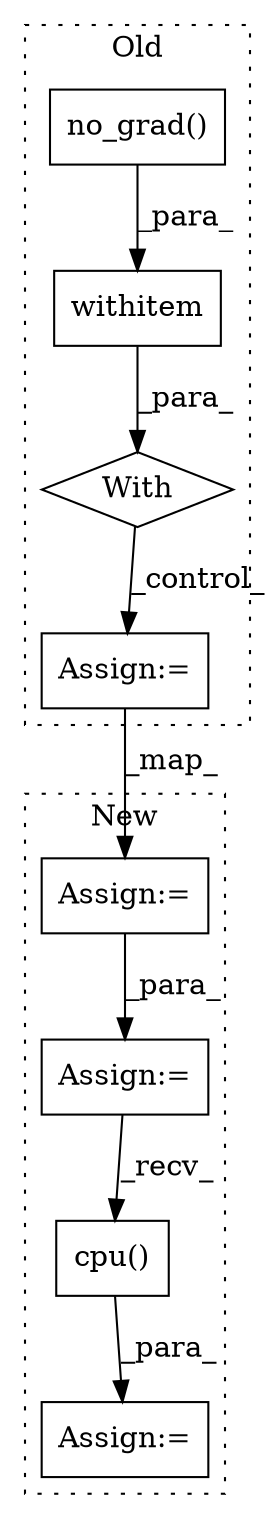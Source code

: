 digraph G {
subgraph cluster0 {
1 [label="no_grad()" a="75" s="1505" l="15" shape="box"];
3 [label="With" a="39" s="1500,1510" l="5,24" shape="diamond"];
4 [label="withitem" a="49" s="1505" l="5" shape="box"];
6 [label="Assign:=" a="68" s="1539" l="3" shape="box"];
label = "Old";
style="dotted";
}
subgraph cluster1 {
2 [label="cpu()" a="75" s="1509" l="11" shape="box"];
5 [label="Assign:=" a="68" s="1416" l="3" shape="box"];
7 [label="Assign:=" a="68" s="1460" l="3" shape="box"];
8 [label="Assign:=" a="68" s="1506" l="3" shape="box"];
label = "New";
style="dotted";
}
1 -> 4 [label="_para_"];
2 -> 8 [label="_para_"];
3 -> 6 [label="_control_"];
4 -> 3 [label="_para_"];
5 -> 7 [label="_para_"];
6 -> 5 [label="_map_"];
7 -> 2 [label="_recv_"];
}